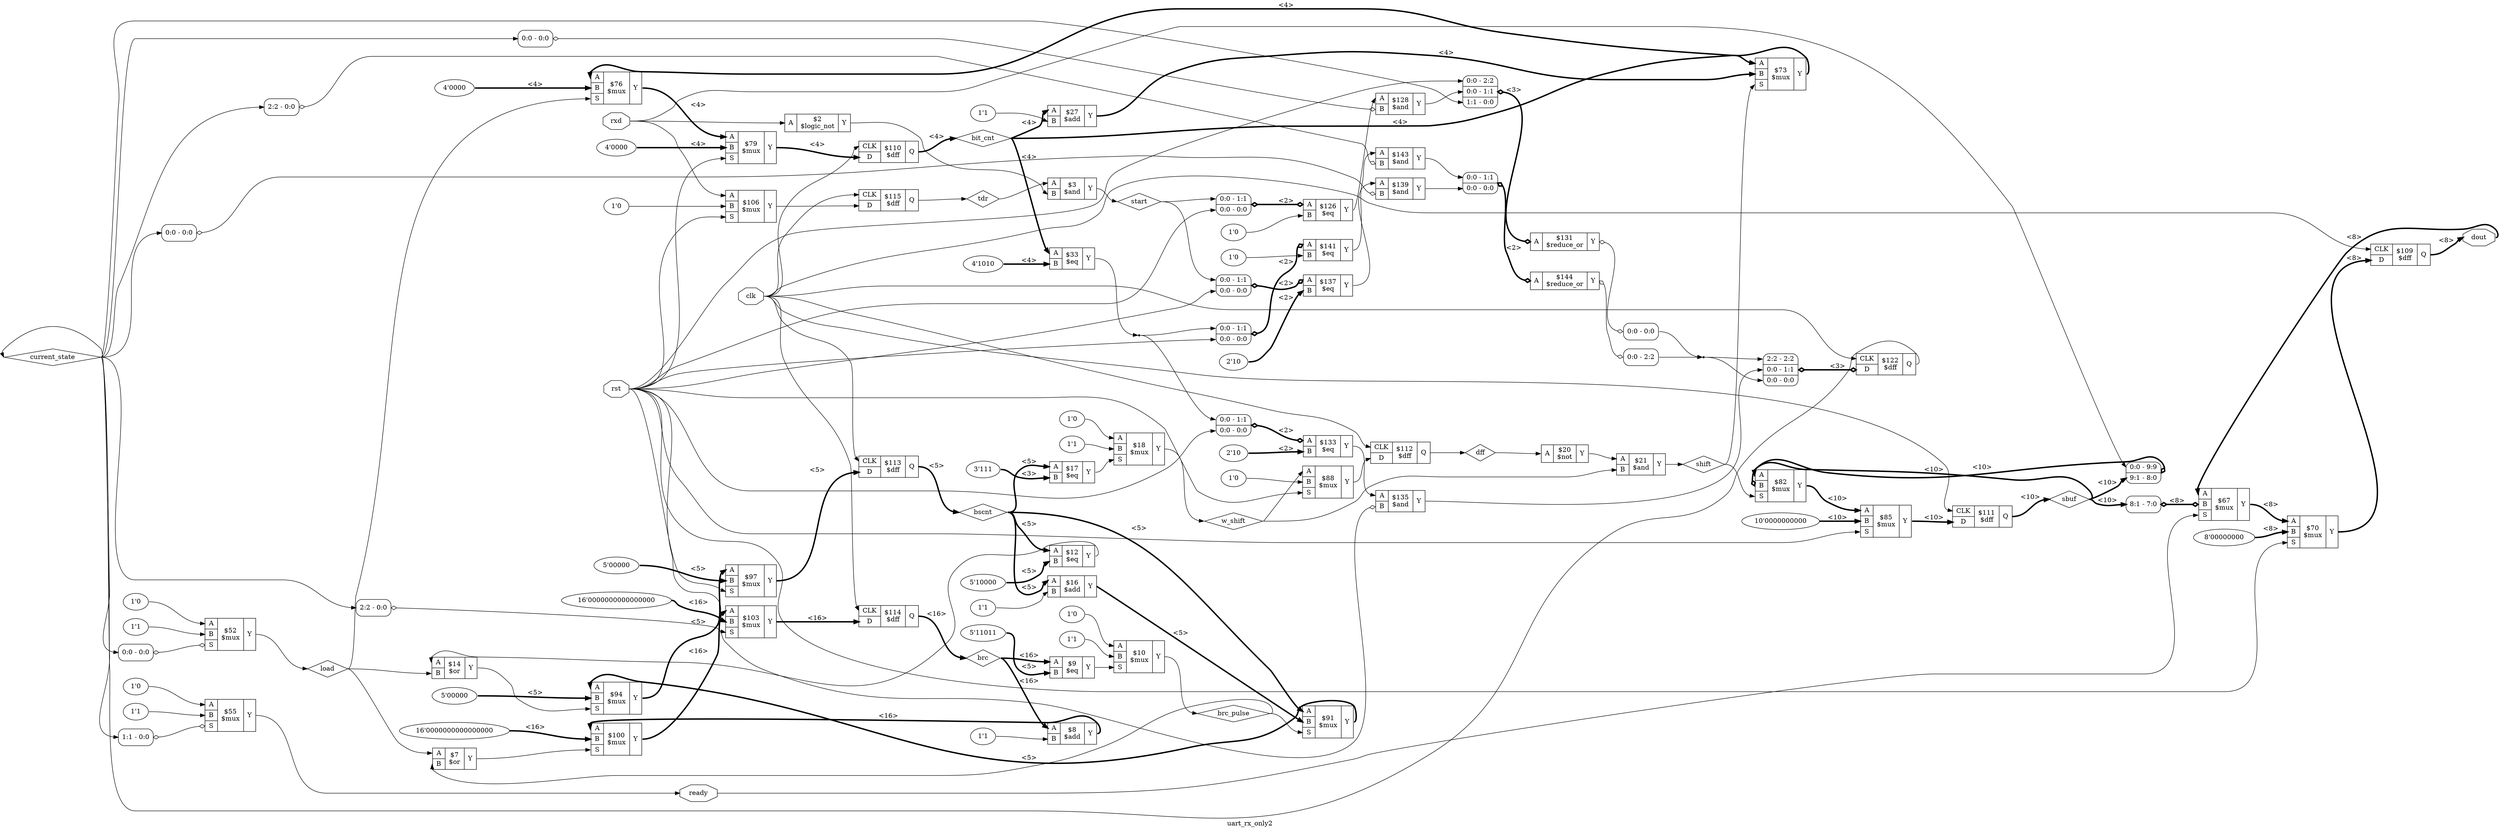digraph "uart_rx_only2" {
label="uart_rx_only2";
rankdir="LR";
remincross=true;
n7 [ shape=diamond, label="current_state", color="black", fontcolor="black" ];
n37 [ shape=diamond, label="bit_cnt", color="black", fontcolor="black" ];
n38 [ shape=diamond, label="sbuf", color="black", fontcolor="black" ];
n39 [ shape=diamond, label="shift", color="black", fontcolor="black" ];
n40 [ shape=diamond, label="dff", color="black", fontcolor="black" ];
n41 [ shape=diamond, label="bscnt", color="black", fontcolor="black" ];
n42 [ shape=diamond, label="w_shift", color="black", fontcolor="black" ];
n43 [ shape=diamond, label="brc", color="black", fontcolor="black" ];
n44 [ shape=diamond, label="brc_pulse", color="black", fontcolor="black" ];
n45 [ shape=diamond, label="start", color="black", fontcolor="black" ];
n46 [ shape=diamond, label="tdr", color="black", fontcolor="black" ];
n47 [ shape=diamond, label="load", color="black", fontcolor="black" ];
n48 [ shape=octagon, label="ready", color="black", fontcolor="black" ];
n49 [ shape=octagon, label="dout", color="black", fontcolor="black" ];
n50 [ shape=octagon, label="rxd", color="black", fontcolor="black" ];
n51 [ shape=octagon, label="clk", color="black", fontcolor="black" ];
n52 [ shape=octagon, label="rst", color="black", fontcolor="black" ];
v0 [ label="1'0" ];
c56 [ shape=record, label="{{<p53> A|<p54> B}|$141\n$eq|{<p55> Y}}" ];
x1 [ shape=record, style=rounded, label="<s1> 0:0 - 1:1 |<s0> 0:0 - 0:0 " ];
x1:e -> c56:p53:w [arrowhead=odiamond, arrowtail=odiamond, dir=both, color="black", style="setlinewidth(3)", label="<2>"];
c57 [ shape=record, label="{{<p53> A|<p54> B}|$139\n$and|{<p55> Y}}" ];
x2 [ shape=record, style=rounded, label="<s0> 0:0 - 0:0 " ];
x2:e -> c57:p54:w [arrowhead=odiamond, arrowtail=odiamond, dir=both, color="black", label=""];
v3 [ label="2'10" ];
c58 [ shape=record, label="{{<p53> A|<p54> B}|$137\n$eq|{<p55> Y}}" ];
x4 [ shape=record, style=rounded, label="<s1> 0:0 - 1:1 |<s0> 0:0 - 0:0 " ];
x4:e -> c58:p53:w [arrowhead=odiamond, arrowtail=odiamond, dir=both, color="black", style="setlinewidth(3)", label="<2>"];
c59 [ shape=record, label="{{<p53> A|<p54> B}|$135\n$and|{<p55> Y}}" ];
x5 [ shape=record, style=rounded, label="<s0> 2:2 - 0:0 " ];
x5:e -> c59:p54:w [arrowhead=odiamond, arrowtail=odiamond, dir=both, color="black", label=""];
v6 [ label="2'10" ];
c60 [ shape=record, label="{{<p53> A|<p54> B}|$133\n$eq|{<p55> Y}}" ];
x7 [ shape=record, style=rounded, label="<s1> 0:0 - 1:1 |<s0> 0:0 - 0:0 " ];
x7:e -> c60:p53:w [arrowhead=odiamond, arrowtail=odiamond, dir=both, color="black", style="setlinewidth(3)", label="<2>"];
c61 [ shape=record, label="{{<p53> A}|$131\n$reduce_or|{<p55> Y}}" ];
x8 [ shape=record, style=rounded, label="<s0> 0:0 - 0:0 " ];
c61:p55:e -> x8:w [arrowhead=odiamond, arrowtail=odiamond, dir=both, color="black", label=""];
x9 [ shape=record, style=rounded, label="<s2> 0:0 - 2:2 |<s1> 0:0 - 1:1 |<s0> 1:1 - 0:0 " ];
x9:e -> c61:p53:w [arrowhead=odiamond, arrowtail=odiamond, dir=both, color="black", style="setlinewidth(3)", label="<3>"];
c62 [ shape=record, label="{{<p53> A|<p54> B}|$143\n$and|{<p55> Y}}" ];
x10 [ shape=record, style=rounded, label="<s0> 2:2 - 0:0 " ];
x10:e -> c62:p54:w [arrowhead=odiamond, arrowtail=odiamond, dir=both, color="black", label=""];
c63 [ shape=record, label="{{<p53> A|<p54> B}|$128\n$and|{<p55> Y}}" ];
x11 [ shape=record, style=rounded, label="<s0> 0:0 - 0:0 " ];
x11:e -> c63:p54:w [arrowhead=odiamond, arrowtail=odiamond, dir=both, color="black", label=""];
v12 [ label="1'0" ];
c64 [ shape=record, label="{{<p53> A|<p54> B}|$126\n$eq|{<p55> Y}}" ];
x13 [ shape=record, style=rounded, label="<s1> 0:0 - 1:1 |<s0> 0:0 - 0:0 " ];
x13:e -> c64:p53:w [arrowhead=odiamond, arrowtail=odiamond, dir=both, color="black", style="setlinewidth(3)", label="<2>"];
c68 [ shape=record, label="{{<p65> CLK|<p66> D}|$122\n$dff|{<p67> Q}}" ];
x14 [ shape=record, style=rounded, label="<s2> 2:2 - 2:2 |<s1> 0:0 - 1:1 |<s0> 0:0 - 0:0 " ];
x14:e -> c68:p66:w [arrowhead=odiamond, arrowtail=odiamond, dir=both, color="black", style="setlinewidth(3)", label="<3>"];
c70 [ shape=record, label="{{<p53> A|<p54> B|<p69> S}|$73\n$mux|{<p55> Y}}" ];
v15 [ label="8'00000000" ];
c71 [ shape=record, label="{{<p53> A|<p54> B|<p69> S}|$70\n$mux|{<p55> Y}}" ];
c72 [ shape=record, label="{{<p53> A|<p54> B|<p69> S}|$67\n$mux|{<p55> Y}}" ];
x16 [ shape=record, style=rounded, label="<s0> 8:1 - 7:0 " ];
x16:e -> c72:p54:w [arrowhead=odiamond, arrowtail=odiamond, dir=both, color="black", style="setlinewidth(3)", label="<8>"];
v17 [ label="4'0000" ];
c73 [ shape=record, label="{{<p53> A|<p54> B|<p69> S}|$79\n$mux|{<p55> Y}}" ];
c74 [ shape=record, label="{{<p53> A|<p54> B|<p69> S}|$82\n$mux|{<p55> Y}}" ];
x18 [ shape=record, style=rounded, label="<s1> 0:0 - 9:9 |<s0> 9:1 - 8:0 " ];
x18:e -> c74:p54:w [arrowhead=odiamond, arrowtail=odiamond, dir=both, color="black", style="setlinewidth(3)", label="<10>"];
v19 [ label="10'0000000000" ];
c75 [ shape=record, label="{{<p53> A|<p54> B|<p69> S}|$85\n$mux|{<p55> Y}}" ];
v21 [ label="1'1" ];
v22 [ label="1'0" ];
c76 [ shape=record, label="{{<p53> A|<p54> B|<p69> S}|$55\n$mux|{<p55> Y}}" ];
x20 [ shape=record, style=rounded, label="<s0> 1:1 - 0:0 " ];
x20:e -> c76:p69:w [arrowhead=odiamond, arrowtail=odiamond, dir=both, color="black", label=""];
v23 [ label="1'0" ];
c77 [ shape=record, label="{{<p53> A|<p54> B|<p69> S}|$88\n$mux|{<p55> Y}}" ];
v25 [ label="1'1" ];
v26 [ label="1'0" ];
c78 [ shape=record, label="{{<p53> A|<p54> B|<p69> S}|$52\n$mux|{<p55> Y}}" ];
x24 [ shape=record, style=rounded, label="<s0> 0:0 - 0:0 " ];
x24:e -> c78:p69:w [arrowhead=odiamond, arrowtail=odiamond, dir=both, color="black", label=""];
v27 [ label="16'0000000000000000" ];
c79 [ shape=record, label="{{<p53> A|<p54> B|<p69> S}|$103\n$mux|{<p55> Y}}" ];
v28 [ label="16'0000000000000000" ];
c80 [ shape=record, label="{{<p53> A|<p54> B|<p69> S}|$100\n$mux|{<p55> Y}}" ];
c81 [ shape=record, label="{{<p53> A|<p54> B|<p69> S}|$91\n$mux|{<p55> Y}}" ];
v29 [ label="5'00000" ];
c82 [ shape=record, label="{{<p53> A|<p54> B|<p69> S}|$94\n$mux|{<p55> Y}}" ];
v30 [ label="5'00000" ];
c83 [ shape=record, label="{{<p53> A|<p54> B|<p69> S}|$97\n$mux|{<p55> Y}}" ];
c84 [ shape=record, label="{{<p53> A}|$144\n$reduce_or|{<p55> Y}}" ];
x31 [ shape=record, style=rounded, label="<s0> 0:0 - 2:2 " ];
c84:p55:e -> x31:w [arrowhead=odiamond, arrowtail=odiamond, dir=both, color="black", label=""];
x32 [ shape=record, style=rounded, label="<s1> 0:0 - 1:1 |<s0> 0:0 - 0:0 " ];
x32:e -> c84:p53:w [arrowhead=odiamond, arrowtail=odiamond, dir=both, color="black", style="setlinewidth(3)", label="<2>"];
v33 [ label="4'1010" ];
c85 [ shape=record, label="{{<p53> A|<p54> B}|$33\n$eq|{<p55> Y}}" ];
v34 [ label="1'0" ];
c86 [ shape=record, label="{{<p53> A|<p54> B|<p69> S}|$106\n$mux|{<p55> Y}}" ];
v35 [ label="4'0000" ];
c87 [ shape=record, label="{{<p53> A|<p54> B|<p69> S}|$76\n$mux|{<p55> Y}}" ];
v36 [ label="1'1" ];
c88 [ shape=record, label="{{<p53> A|<p54> B}|$27\n$add|{<p55> Y}}" ];
c89 [ shape=record, label="{{<p65> CLK|<p66> D}|$109\n$dff|{<p67> Q}}" ];
c90 [ shape=record, label="{{<p65> CLK|<p66> D}|$110\n$dff|{<p67> Q}}" ];
c91 [ shape=record, label="{{<p65> CLK|<p66> D}|$111\n$dff|{<p67> Q}}" ];
c92 [ shape=record, label="{{<p53> A|<p54> B}|$21\n$and|{<p55> Y}}" ];
c93 [ shape=record, label="{{<p53> A}|$20\n$not|{<p55> Y}}" ];
v37 [ label="1'1" ];
v38 [ label="1'0" ];
c94 [ shape=record, label="{{<p53> A|<p54> B|<p69> S}|$18\n$mux|{<p55> Y}}" ];
v39 [ label="3'111" ];
c95 [ shape=record, label="{{<p53> A|<p54> B}|$17\n$eq|{<p55> Y}}" ];
v40 [ label="1'1" ];
c96 [ shape=record, label="{{<p53> A|<p54> B}|$16\n$add|{<p55> Y}}" ];
c97 [ shape=record, label="{{<p65> CLK|<p66> D}|$112\n$dff|{<p67> Q}}" ];
c98 [ shape=record, label="{{<p53> A|<p54> B}|$14\n$or|{<p55> Y}}" ];
c99 [ shape=record, label="{{<p65> CLK|<p66> D}|$113\n$dff|{<p67> Q}}" ];
v41 [ label="5'10000" ];
c100 [ shape=record, label="{{<p53> A|<p54> B}|$12\n$eq|{<p55> Y}}" ];
v42 [ label="1'1" ];
v43 [ label="1'0" ];
c101 [ shape=record, label="{{<p53> A|<p54> B|<p69> S}|$10\n$mux|{<p55> Y}}" ];
v44 [ label="5'11011" ];
c102 [ shape=record, label="{{<p53> A|<p54> B}|$9\n$eq|{<p55> Y}}" ];
v45 [ label="1'1" ];
c103 [ shape=record, label="{{<p53> A|<p54> B}|$8\n$add|{<p55> Y}}" ];
c104 [ shape=record, label="{{<p53> A|<p54> B}|$7\n$or|{<p55> Y}}" ];
c105 [ shape=record, label="{{<p65> CLK|<p66> D}|$114\n$dff|{<p67> Q}}" ];
c106 [ shape=record, label="{{<p65> CLK|<p66> D}|$115\n$dff|{<p67> Q}}" ];
c107 [ shape=record, label="{{<p53> A|<p54> B}|$3\n$and|{<p55> Y}}" ];
c108 [ shape=record, label="{{<p53> A}|$2\n$logic_not|{<p55> Y}}" ];
c58:p55:e -> c57:p53:w [color="black", label=""];
c73:p55:e -> c90:p66:w [color="black", style="setlinewidth(3)", label="<4>"];
c82:p55:e -> c83:p53:w [color="black", style="setlinewidth(3)", label="<5>"];
c75:p55:e -> c91:p66:w [color="black", style="setlinewidth(3)", label="<10>"];
c57:p55:e -> x32:s0:w [color="black", label=""];
c93:p55:e -> c92:p53:w [color="black", label=""];
c77:p55:e -> c97:p66:w [color="black", label=""];
c56:p55:e -> c62:p53:w [color="black", label=""];
c95:p55:e -> c94:p69:w [color="black", label=""];
c88:p55:e -> c70:p54:w [color="black", style="setlinewidth(3)", label="<4>"];
c103:p55:e -> c80:p53:w [color="black", style="setlinewidth(3)", label="<16>"];
c74:p55:e -> c75:p53:w [color="black", style="setlinewidth(3)", label="<10>"];
c98:p55:e -> c82:p69:w [color="black", label=""];
c80:p55:e -> c79:p53:w [color="black", style="setlinewidth(3)", label="<16>"];
c100:p55:e -> c98:p53:w [color="black", label=""];
c83:p55:e -> c99:p66:w [color="black", style="setlinewidth(3)", label="<5>"];
n25 [ shape=point ];
c85:p55:e -> n25:w [color="black", label=""];
n25:e -> x1:s1:w [color="black", label=""];
n25:e -> x7:s1:w [color="black", label=""];
c102:p55:e -> c101:p69:w [color="black", label=""];
c96:p55:e -> c81:p54:w [color="black", style="setlinewidth(3)", label="<5>"];
c104:p55:e -> c80:p69:w [color="black", label=""];
c87:p55:e -> c73:p53:w [color="black", style="setlinewidth(3)", label="<4>"];
c64:p55:e -> c63:p53:w [color="black", label=""];
c70:p55:e -> c87:p53:w [color="black", style="setlinewidth(3)", label="<4>"];
c79:p55:e -> c105:p66:w [color="black", style="setlinewidth(3)", label="<16>"];
c62:p55:e -> x32:s1:w [color="black", label=""];
c108:p55:e -> c107:p54:w [color="black", label=""];
c86:p55:e -> c106:p66:w [color="black", label=""];
c72:p55:e -> c71:p53:w [color="black", style="setlinewidth(3)", label="<8>"];
c71:p55:e -> c89:p66:w [color="black", style="setlinewidth(3)", label="<8>"];
c90:p67:e -> n37:w [color="black", style="setlinewidth(3)", label="<4>"];
n37:e -> c70:p53:w [color="black", style="setlinewidth(3)", label="<4>"];
n37:e -> c85:p53:w [color="black", style="setlinewidth(3)", label="<4>"];
n37:e -> c88:p53:w [color="black", style="setlinewidth(3)", label="<4>"];
c91:p67:e -> n38:w [color="black", style="setlinewidth(3)", label="<10>"];
n38:e -> c74:p53:w [color="black", style="setlinewidth(3)", label="<10>"];
n38:e -> x16:s0:w [color="black", style="setlinewidth(3)", label="<10>"];
n38:e -> x18:s0:w [color="black", style="setlinewidth(3)", label="<10>"];
c92:p55:e -> n39:w [color="black", label=""];
n39:e -> c70:p69:w [color="black", label=""];
n39:e -> c74:p69:w [color="black", label=""];
c60:p55:e -> c59:p53:w [color="black", label=""];
c97:p67:e -> n40:w [color="black", label=""];
n40:e -> c93:p53:w [color="black", label=""];
c99:p67:e -> n41:w [color="black", style="setlinewidth(3)", label="<5>"];
n41:e -> c100:p53:w [color="black", style="setlinewidth(3)", label="<5>"];
n41:e -> c81:p53:w [color="black", style="setlinewidth(3)", label="<5>"];
n41:e -> c95:p53:w [color="black", style="setlinewidth(3)", label="<5>"];
n41:e -> c96:p53:w [color="black", style="setlinewidth(3)", label="<5>"];
c94:p55:e -> n42:w [color="black", label=""];
n42:e -> c77:p53:w [color="black", label=""];
n42:e -> c92:p54:w [color="black", label=""];
c105:p67:e -> n43:w [color="black", style="setlinewidth(3)", label="<16>"];
n43:e -> c102:p53:w [color="black", style="setlinewidth(3)", label="<16>"];
n43:e -> c103:p53:w [color="black", style="setlinewidth(3)", label="<16>"];
c101:p55:e -> n44:w [color="black", label=""];
n44:e -> c104:p54:w [color="black", label=""];
n44:e -> c81:p69:w [color="black", label=""];
c107:p55:e -> n45:w [color="black", label=""];
n45:e -> x13:s1:w [color="black", label=""];
n45:e -> x4:s1:w [color="black", label=""];
c106:p67:e -> n46:w [color="black", label=""];
n46:e -> c107:p53:w [color="black", label=""];
c78:p55:e -> n47:w [color="black", label=""];
n47:e -> c104:p53:w [color="black", label=""];
n47:e -> c87:p69:w [color="black", label=""];
n47:e -> c98:p54:w [color="black", label=""];
c76:p55:e -> n48:w [color="black", label=""];
n48:e -> c72:p69:w [color="black", label=""];
c89:p67:e -> n49:w [color="black", style="setlinewidth(3)", label="<8>"];
n49:e -> c72:p53:w [color="black", style="setlinewidth(3)", label="<8>"];
c59:p55:e -> x14:s1:w [color="black", label=""];
n50:e -> c108:p53:w [color="black", label=""];
n50:e -> c86:p53:w [color="black", label=""];
n50:e -> x18:s1:w [color="black", label=""];
n51:e -> c105:p65:w [color="black", label=""];
n51:e -> c106:p65:w [color="black", label=""];
n51:e -> c68:p65:w [color="black", label=""];
n51:e -> c89:p65:w [color="black", label=""];
n51:e -> c90:p65:w [color="black", label=""];
n51:e -> c91:p65:w [color="black", label=""];
n51:e -> c97:p65:w [color="black", label=""];
n51:e -> c99:p65:w [color="black", label=""];
n52:e -> c71:p69:w [color="black", label=""];
n52:e -> c73:p69:w [color="black", label=""];
n52:e -> c75:p69:w [color="black", label=""];
n52:e -> c77:p69:w [color="black", label=""];
n52:e -> c79:p69:w [color="black", label=""];
n52:e -> c83:p69:w [color="black", label=""];
n52:e -> c86:p69:w [color="black", label=""];
n52:e -> x13:s0:w [color="black", label=""];
n52:e -> x1:s0:w [color="black", label=""];
n52:e -> x4:s0:w [color="black", label=""];
n52:e -> x7:s0:w [color="black", label=""];
n52:e -> x9:s2:w [color="black", label=""];
n6 [ shape=point ];
x31:s0:e -> n6:w [color="black", label=""];
x8:s0:e -> n6:w [color="black", label=""];
n6:e -> x14:s0:w [color="black", label=""];
n6:e -> x14:s2:w [color="black", label=""];
c68:p67:e -> n7:w [color="black", label=""];
n7:e -> x10:s0:w [color="black", label=""];
n7:e -> x11:s0:w [color="black", label=""];
n7:e -> x20:s0:w [color="black", label=""];
n7:e -> x24:s0:w [color="black", label=""];
n7:e -> x2:s0:w [color="black", label=""];
n7:e -> x5:s0:w [color="black", label=""];
n7:e -> x9:s0:w [color="black", label=""];
c63:p55:e -> x9:s1:w [color="black", label=""];
c81:p55:e -> c82:p53:w [color="black", style="setlinewidth(3)", label="<5>"];
v0:e -> c56:p54:w [color="black", label=""];
v12:e -> c64:p54:w [color="black", label=""];
v15:e -> c71:p54:w [color="black", style="setlinewidth(3)", label="<8>"];
v17:e -> c73:p54:w [color="black", style="setlinewidth(3)", label="<4>"];
v19:e -> c75:p54:w [color="black", style="setlinewidth(3)", label="<10>"];
v21:e -> c76:p54:w [color="black", label=""];
v22:e -> c76:p53:w [color="black", label=""];
v23:e -> c77:p54:w [color="black", label=""];
v25:e -> c78:p54:w [color="black", label=""];
v26:e -> c78:p53:w [color="black", label=""];
v27:e -> c79:p54:w [color="black", style="setlinewidth(3)", label="<16>"];
v28:e -> c80:p54:w [color="black", style="setlinewidth(3)", label="<16>"];
v29:e -> c82:p54:w [color="black", style="setlinewidth(3)", label="<5>"];
v3:e -> c58:p54:w [color="black", style="setlinewidth(3)", label="<2>"];
v30:e -> c83:p54:w [color="black", style="setlinewidth(3)", label="<5>"];
v33:e -> c85:p54:w [color="black", style="setlinewidth(3)", label="<4>"];
v34:e -> c86:p54:w [color="black", label=""];
v35:e -> c87:p54:w [color="black", style="setlinewidth(3)", label="<4>"];
v36:e -> c88:p54:w [color="black", label=""];
v37:e -> c94:p54:w [color="black", label=""];
v38:e -> c94:p53:w [color="black", label=""];
v39:e -> c95:p54:w [color="black", style="setlinewidth(3)", label="<3>"];
v40:e -> c96:p54:w [color="black", label=""];
v41:e -> c100:p54:w [color="black", style="setlinewidth(3)", label="<5>"];
v42:e -> c101:p54:w [color="black", label=""];
v43:e -> c101:p53:w [color="black", label=""];
v44:e -> c102:p54:w [color="black", style="setlinewidth(3)", label="<5>"];
v45:e -> c103:p54:w [color="black", label=""];
v6:e -> c60:p54:w [color="black", style="setlinewidth(3)", label="<2>"];
}
